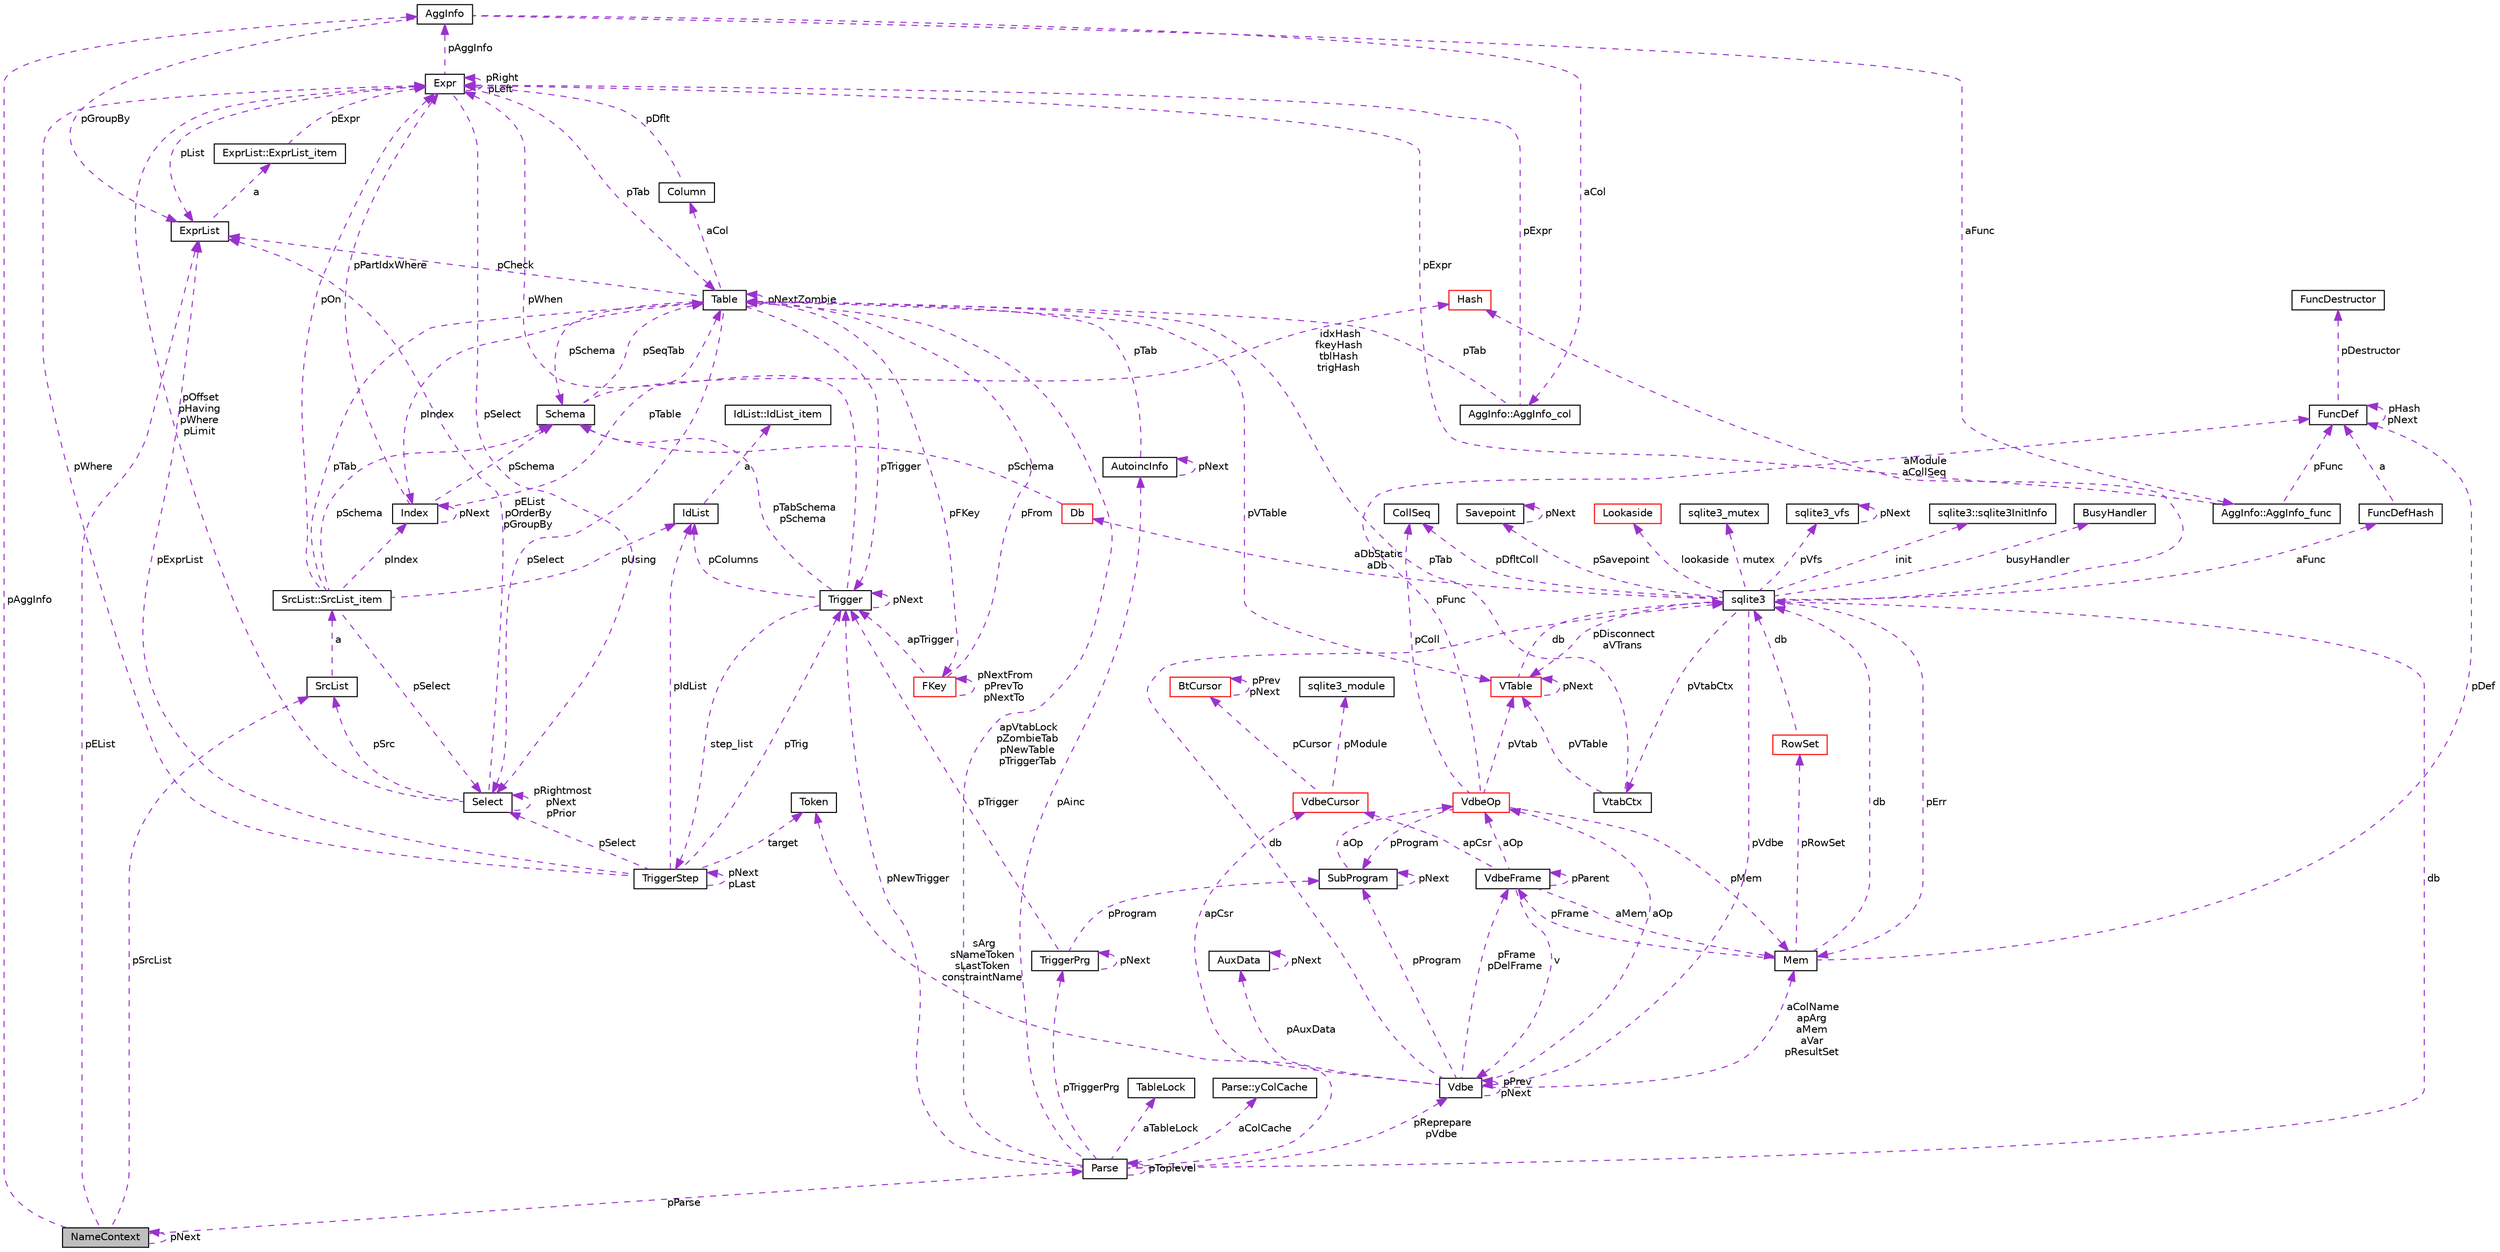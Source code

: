 digraph G
{
 // INTERACTIVE_SVG=YES
  edge [fontname="Helvetica",fontsize="10",labelfontname="Helvetica",labelfontsize="10"];
  node [fontname="Helvetica",fontsize="10",shape=record];
  Node1 [label="NameContext",height=0.2,width=0.4,color="black", fillcolor="grey75", style="filled" fontcolor="black"];
  Node2 -> Node1 [dir="back",color="darkorchid3",fontsize="10",style="dashed",label=" pAggInfo" ,fontname="Helvetica"];
  Node2 [label="AggInfo",height=0.2,width=0.4,color="black", fillcolor="white", style="filled",URL="$d6/d85/struct_agg_info.html"];
  Node3 -> Node2 [dir="back",color="darkorchid3",fontsize="10",style="dashed",label=" aCol" ,fontname="Helvetica"];
  Node3 [label="AggInfo::AggInfo_col",height=0.2,width=0.4,color="black", fillcolor="white", style="filled",URL="$d8/dbd/struct_agg_info_1_1_agg_info__col.html"];
  Node4 -> Node3 [dir="back",color="darkorchid3",fontsize="10",style="dashed",label=" pExpr" ,fontname="Helvetica"];
  Node4 [label="Expr",height=0.2,width=0.4,color="black", fillcolor="white", style="filled",URL="$d1/dbc/struct_expr.html"];
  Node2 -> Node4 [dir="back",color="darkorchid3",fontsize="10",style="dashed",label=" pAggInfo" ,fontname="Helvetica"];
  Node4 -> Node4 [dir="back",color="darkorchid3",fontsize="10",style="dashed",label=" pRight\npLeft" ,fontname="Helvetica"];
  Node5 -> Node4 [dir="back",color="darkorchid3",fontsize="10",style="dashed",label=" pTab" ,fontname="Helvetica"];
  Node5 [label="Table",height=0.2,width=0.4,color="black", fillcolor="white", style="filled",URL="$d5/d0d/struct_table.html"];
  Node6 -> Node5 [dir="back",color="darkorchid3",fontsize="10",style="dashed",label=" pSchema" ,fontname="Helvetica"];
  Node6 [label="Schema",height=0.2,width=0.4,color="black", fillcolor="white", style="filled",URL="$df/d15/struct_schema.html"];
  Node5 -> Node6 [dir="back",color="darkorchid3",fontsize="10",style="dashed",label=" pSeqTab" ,fontname="Helvetica"];
  Node7 -> Node6 [dir="back",color="darkorchid3",fontsize="10",style="dashed",label=" idxHash\nfkeyHash\ntblHash\ntrigHash" ,fontname="Helvetica"];
  Node7 [label="Hash",height=0.2,width=0.4,color="red", fillcolor="white", style="filled",URL="$d2/d7a/struct_hash.html"];
  Node8 -> Node5 [dir="back",color="darkorchid3",fontsize="10",style="dashed",label=" aCol" ,fontname="Helvetica"];
  Node8 [label="Column",height=0.2,width=0.4,color="black", fillcolor="white", style="filled",URL="$d0/d14/struct_column.html"];
  Node4 -> Node8 [dir="back",color="darkorchid3",fontsize="10",style="dashed",label=" pDflt" ,fontname="Helvetica"];
  Node9 -> Node5 [dir="back",color="darkorchid3",fontsize="10",style="dashed",label=" pFKey" ,fontname="Helvetica"];
  Node9 [label="FKey",height=0.2,width=0.4,color="red", fillcolor="white", style="filled",URL="$d0/dbd/struct_f_key.html"];
  Node9 -> Node9 [dir="back",color="darkorchid3",fontsize="10",style="dashed",label=" pNextFrom\npPrevTo\npNextTo" ,fontname="Helvetica"];
  Node5 -> Node9 [dir="back",color="darkorchid3",fontsize="10",style="dashed",label=" pFrom" ,fontname="Helvetica"];
  Node10 -> Node9 [dir="back",color="darkorchid3",fontsize="10",style="dashed",label=" apTrigger" ,fontname="Helvetica"];
  Node10 [label="Trigger",height=0.2,width=0.4,color="black", fillcolor="white", style="filled",URL="$d1/dd9/struct_trigger.html"];
  Node11 -> Node10 [dir="back",color="darkorchid3",fontsize="10",style="dashed",label=" step_list" ,fontname="Helvetica"];
  Node11 [label="TriggerStep",height=0.2,width=0.4,color="black", fillcolor="white", style="filled",URL="$d6/d6c/struct_trigger_step.html"];
  Node11 -> Node11 [dir="back",color="darkorchid3",fontsize="10",style="dashed",label=" pNext\npLast" ,fontname="Helvetica"];
  Node4 -> Node11 [dir="back",color="darkorchid3",fontsize="10",style="dashed",label=" pWhere" ,fontname="Helvetica"];
  Node12 -> Node11 [dir="back",color="darkorchid3",fontsize="10",style="dashed",label=" target" ,fontname="Helvetica"];
  Node12 [label="Token",height=0.2,width=0.4,color="black", fillcolor="white", style="filled",URL="$d9/d27/struct_token.html"];
  Node13 -> Node11 [dir="back",color="darkorchid3",fontsize="10",style="dashed",label=" pIdList" ,fontname="Helvetica"];
  Node13 [label="IdList",height=0.2,width=0.4,color="black", fillcolor="white", style="filled",URL="$d6/d05/struct_id_list.html"];
  Node14 -> Node13 [dir="back",color="darkorchid3",fontsize="10",style="dashed",label=" a" ,fontname="Helvetica"];
  Node14 [label="IdList::IdList_item",height=0.2,width=0.4,color="black", fillcolor="white", style="filled",URL="$d2/d66/struct_id_list_1_1_id_list__item.html"];
  Node15 -> Node11 [dir="back",color="darkorchid3",fontsize="10",style="dashed",label=" pSelect" ,fontname="Helvetica"];
  Node15 [label="Select",height=0.2,width=0.4,color="black", fillcolor="white", style="filled",URL="$d2/d1c/struct_select.html"];
  Node4 -> Node15 [dir="back",color="darkorchid3",fontsize="10",style="dashed",label=" pOffset\npHaving\npWhere\npLimit" ,fontname="Helvetica"];
  Node15 -> Node15 [dir="back",color="darkorchid3",fontsize="10",style="dashed",label=" pRightmost\npNext\npPrior" ,fontname="Helvetica"];
  Node16 -> Node15 [dir="back",color="darkorchid3",fontsize="10",style="dashed",label=" pSrc" ,fontname="Helvetica"];
  Node16 [label="SrcList",height=0.2,width=0.4,color="black", fillcolor="white", style="filled",URL="$dc/dc1/struct_src_list.html"];
  Node17 -> Node16 [dir="back",color="darkorchid3",fontsize="10",style="dashed",label=" a" ,fontname="Helvetica"];
  Node17 [label="SrcList::SrcList_item",height=0.2,width=0.4,color="black", fillcolor="white", style="filled",URL="$d4/dc2/struct_src_list_1_1_src_list__item.html"];
  Node6 -> Node17 [dir="back",color="darkorchid3",fontsize="10",style="dashed",label=" pSchema" ,fontname="Helvetica"];
  Node4 -> Node17 [dir="back",color="darkorchid3",fontsize="10",style="dashed",label=" pOn" ,fontname="Helvetica"];
  Node13 -> Node17 [dir="back",color="darkorchid3",fontsize="10",style="dashed",label=" pUsing" ,fontname="Helvetica"];
  Node5 -> Node17 [dir="back",color="darkorchid3",fontsize="10",style="dashed",label=" pTab" ,fontname="Helvetica"];
  Node15 -> Node17 [dir="back",color="darkorchid3",fontsize="10",style="dashed",label=" pSelect" ,fontname="Helvetica"];
  Node18 -> Node17 [dir="back",color="darkorchid3",fontsize="10",style="dashed",label=" pIndex" ,fontname="Helvetica"];
  Node18 [label="Index",height=0.2,width=0.4,color="black", fillcolor="white", style="filled",URL="$dc/d6f/struct_index.html"];
  Node6 -> Node18 [dir="back",color="darkorchid3",fontsize="10",style="dashed",label=" pSchema" ,fontname="Helvetica"];
  Node4 -> Node18 [dir="back",color="darkorchid3",fontsize="10",style="dashed",label=" pPartIdxWhere" ,fontname="Helvetica"];
  Node5 -> Node18 [dir="back",color="darkorchid3",fontsize="10",style="dashed",label=" pTable" ,fontname="Helvetica"];
  Node18 -> Node18 [dir="back",color="darkorchid3",fontsize="10",style="dashed",label=" pNext" ,fontname="Helvetica"];
  Node19 -> Node15 [dir="back",color="darkorchid3",fontsize="10",style="dashed",label=" pEList\npOrderBy\npGroupBy" ,fontname="Helvetica"];
  Node19 [label="ExprList",height=0.2,width=0.4,color="black", fillcolor="white", style="filled",URL="$de/d20/struct_expr_list.html"];
  Node20 -> Node19 [dir="back",color="darkorchid3",fontsize="10",style="dashed",label=" a" ,fontname="Helvetica"];
  Node20 [label="ExprList::ExprList_item",height=0.2,width=0.4,color="black", fillcolor="white", style="filled",URL="$d8/d73/struct_expr_list_1_1_expr_list__item.html"];
  Node4 -> Node20 [dir="back",color="darkorchid3",fontsize="10",style="dashed",label=" pExpr" ,fontname="Helvetica"];
  Node10 -> Node11 [dir="back",color="darkorchid3",fontsize="10",style="dashed",label=" pTrig" ,fontname="Helvetica"];
  Node19 -> Node11 [dir="back",color="darkorchid3",fontsize="10",style="dashed",label=" pExprList" ,fontname="Helvetica"];
  Node6 -> Node10 [dir="back",color="darkorchid3",fontsize="10",style="dashed",label=" pTabSchema\npSchema" ,fontname="Helvetica"];
  Node4 -> Node10 [dir="back",color="darkorchid3",fontsize="10",style="dashed",label=" pWhen" ,fontname="Helvetica"];
  Node13 -> Node10 [dir="back",color="darkorchid3",fontsize="10",style="dashed",label=" pColumns" ,fontname="Helvetica"];
  Node10 -> Node10 [dir="back",color="darkorchid3",fontsize="10",style="dashed",label=" pNext" ,fontname="Helvetica"];
  Node21 -> Node5 [dir="back",color="darkorchid3",fontsize="10",style="dashed",label=" pVTable" ,fontname="Helvetica"];
  Node21 [label="VTable",height=0.2,width=0.4,color="red", fillcolor="white", style="filled",URL="$db/d7e/struct_v_table.html"];
  Node22 -> Node21 [dir="back",color="darkorchid3",fontsize="10",style="dashed",label=" db" ,fontname="Helvetica"];
  Node22 [label="sqlite3",height=0.2,width=0.4,color="black", fillcolor="white", style="filled",URL="$d9/dcd/structsqlite3.html"];
  Node23 -> Node22 [dir="back",color="darkorchid3",fontsize="10",style="dashed",label=" pErr" ,fontname="Helvetica"];
  Node23 [label="Mem",height=0.2,width=0.4,color="black", fillcolor="white", style="filled",URL="$df/d48/struct_mem.html"];
  Node22 -> Node23 [dir="back",color="darkorchid3",fontsize="10",style="dashed",label=" db" ,fontname="Helvetica"];
  Node24 -> Node23 [dir="back",color="darkorchid3",fontsize="10",style="dashed",label=" pFrame" ,fontname="Helvetica"];
  Node24 [label="VdbeFrame",height=0.2,width=0.4,color="black", fillcolor="white", style="filled",URL="$de/d74/struct_vdbe_frame.html"];
  Node23 -> Node24 [dir="back",color="darkorchid3",fontsize="10",style="dashed",label=" aMem" ,fontname="Helvetica"];
  Node25 -> Node24 [dir="back",color="darkorchid3",fontsize="10",style="dashed",label=" v" ,fontname="Helvetica"];
  Node25 [label="Vdbe",height=0.2,width=0.4,color="black", fillcolor="white", style="filled",URL="$db/df8/struct_vdbe.html"];
  Node25 -> Node25 [dir="back",color="darkorchid3",fontsize="10",style="dashed",label=" pPrev\npNext" ,fontname="Helvetica"];
  Node23 -> Node25 [dir="back",color="darkorchid3",fontsize="10",style="dashed",label=" aColName\napArg\naMem\naVar\npResultSet" ,fontname="Helvetica"];
  Node22 -> Node25 [dir="back",color="darkorchid3",fontsize="10",style="dashed",label=" db" ,fontname="Helvetica"];
  Node24 -> Node25 [dir="back",color="darkorchid3",fontsize="10",style="dashed",label=" pFrame\npDelFrame" ,fontname="Helvetica"];
  Node26 -> Node25 [dir="back",color="darkorchid3",fontsize="10",style="dashed",label=" pAuxData" ,fontname="Helvetica"];
  Node26 [label="AuxData",height=0.2,width=0.4,color="black", fillcolor="white", style="filled",URL="$d5/d59/struct_aux_data.html"];
  Node26 -> Node26 [dir="back",color="darkorchid3",fontsize="10",style="dashed",label=" pNext" ,fontname="Helvetica"];
  Node27 -> Node25 [dir="back",color="darkorchid3",fontsize="10",style="dashed",label=" pProgram" ,fontname="Helvetica"];
  Node27 [label="SubProgram",height=0.2,width=0.4,color="black", fillcolor="white", style="filled",URL="$d4/d16/struct_sub_program.html"];
  Node27 -> Node27 [dir="back",color="darkorchid3",fontsize="10",style="dashed",label=" pNext" ,fontname="Helvetica"];
  Node28 -> Node27 [dir="back",color="darkorchid3",fontsize="10",style="dashed",label=" aOp" ,fontname="Helvetica"];
  Node28 [label="VdbeOp",height=0.2,width=0.4,color="red", fillcolor="white", style="filled",URL="$d2/dd9/struct_vdbe_op.html"];
  Node23 -> Node28 [dir="back",color="darkorchid3",fontsize="10",style="dashed",label=" pMem" ,fontname="Helvetica"];
  Node29 -> Node28 [dir="back",color="darkorchid3",fontsize="10",style="dashed",label=" pColl" ,fontname="Helvetica"];
  Node29 [label="CollSeq",height=0.2,width=0.4,color="black", fillcolor="white", style="filled",URL="$d0/d7d/struct_coll_seq.html"];
  Node21 -> Node28 [dir="back",color="darkorchid3",fontsize="10",style="dashed",label=" pVtab" ,fontname="Helvetica"];
  Node27 -> Node28 [dir="back",color="darkorchid3",fontsize="10",style="dashed",label=" pProgram" ,fontname="Helvetica"];
  Node30 -> Node28 [dir="back",color="darkorchid3",fontsize="10",style="dashed",label=" pFunc" ,fontname="Helvetica"];
  Node30 [label="FuncDef",height=0.2,width=0.4,color="black", fillcolor="white", style="filled",URL="$df/d38/struct_func_def.html"];
  Node31 -> Node30 [dir="back",color="darkorchid3",fontsize="10",style="dashed",label=" pDestructor" ,fontname="Helvetica"];
  Node31 [label="FuncDestructor",height=0.2,width=0.4,color="black", fillcolor="white", style="filled",URL="$d5/da4/struct_func_destructor.html"];
  Node30 -> Node30 [dir="back",color="darkorchid3",fontsize="10",style="dashed",label=" pHash\npNext" ,fontname="Helvetica"];
  Node32 -> Node25 [dir="back",color="darkorchid3",fontsize="10",style="dashed",label=" apCsr" ,fontname="Helvetica"];
  Node32 [label="VdbeCursor",height=0.2,width=0.4,color="red", fillcolor="white", style="filled",URL="$d5/dd1/struct_vdbe_cursor.html"];
  Node33 -> Node32 [dir="back",color="darkorchid3",fontsize="10",style="dashed",label=" pCursor" ,fontname="Helvetica"];
  Node33 [label="BtCursor",height=0.2,width=0.4,color="red", fillcolor="white", style="filled",URL="$db/d2c/struct_bt_cursor.html"];
  Node33 -> Node33 [dir="back",color="darkorchid3",fontsize="10",style="dashed",label=" pPrev\npNext" ,fontname="Helvetica"];
  Node34 -> Node32 [dir="back",color="darkorchid3",fontsize="10",style="dashed",label=" pModule" ,fontname="Helvetica"];
  Node34 [label="sqlite3_module",height=0.2,width=0.4,color="black", fillcolor="white", style="filled",URL="$dd/de4/structsqlite3__module.html"];
  Node28 -> Node25 [dir="back",color="darkorchid3",fontsize="10",style="dashed",label=" aOp" ,fontname="Helvetica"];
  Node24 -> Node24 [dir="back",color="darkorchid3",fontsize="10",style="dashed",label=" pParent" ,fontname="Helvetica"];
  Node32 -> Node24 [dir="back",color="darkorchid3",fontsize="10",style="dashed",label=" apCsr" ,fontname="Helvetica"];
  Node28 -> Node24 [dir="back",color="darkorchid3",fontsize="10",style="dashed",label=" aOp" ,fontname="Helvetica"];
  Node35 -> Node23 [dir="back",color="darkorchid3",fontsize="10",style="dashed",label=" pRowSet" ,fontname="Helvetica"];
  Node35 [label="RowSet",height=0.2,width=0.4,color="red", fillcolor="white", style="filled",URL="$d5/d67/struct_row_set.html"];
  Node22 -> Node35 [dir="back",color="darkorchid3",fontsize="10",style="dashed",label=" db" ,fontname="Helvetica"];
  Node30 -> Node23 [dir="back",color="darkorchid3",fontsize="10",style="dashed",label=" pDef" ,fontname="Helvetica"];
  Node25 -> Node22 [dir="back",color="darkorchid3",fontsize="10",style="dashed",label=" pVdbe" ,fontname="Helvetica"];
  Node36 -> Node22 [dir="back",color="darkorchid3",fontsize="10",style="dashed",label=" pSavepoint" ,fontname="Helvetica"];
  Node36 [label="Savepoint",height=0.2,width=0.4,color="black", fillcolor="white", style="filled",URL="$db/dde/struct_savepoint.html"];
  Node36 -> Node36 [dir="back",color="darkorchid3",fontsize="10",style="dashed",label=" pNext" ,fontname="Helvetica"];
  Node37 -> Node22 [dir="back",color="darkorchid3",fontsize="10",style="dashed",label=" aFunc" ,fontname="Helvetica"];
  Node37 [label="FuncDefHash",height=0.2,width=0.4,color="black", fillcolor="white", style="filled",URL="$db/dfc/struct_func_def_hash.html"];
  Node30 -> Node37 [dir="back",color="darkorchid3",fontsize="10",style="dashed",label=" a" ,fontname="Helvetica"];
  Node38 -> Node22 [dir="back",color="darkorchid3",fontsize="10",style="dashed",label=" lookaside" ,fontname="Helvetica"];
  Node38 [label="Lookaside",height=0.2,width=0.4,color="red", fillcolor="white", style="filled",URL="$d4/d8a/struct_lookaside.html"];
  Node39 -> Node22 [dir="back",color="darkorchid3",fontsize="10",style="dashed",label=" mutex" ,fontname="Helvetica"];
  Node39 [label="sqlite3_mutex",height=0.2,width=0.4,color="black", fillcolor="white", style="filled",URL="$d5/d3c/structsqlite3__mutex.html"];
  Node40 -> Node22 [dir="back",color="darkorchid3",fontsize="10",style="dashed",label=" pVfs" ,fontname="Helvetica"];
  Node40 [label="sqlite3_vfs",height=0.2,width=0.4,color="black", fillcolor="white", style="filled",URL="$d3/d36/structsqlite3__vfs.html"];
  Node40 -> Node40 [dir="back",color="darkorchid3",fontsize="10",style="dashed",label=" pNext" ,fontname="Helvetica"];
  Node41 -> Node22 [dir="back",color="darkorchid3",fontsize="10",style="dashed",label=" init" ,fontname="Helvetica"];
  Node41 [label="sqlite3::sqlite3InitInfo",height=0.2,width=0.4,color="black", fillcolor="white", style="filled",URL="$d7/d84/structsqlite3_1_1sqlite3_init_info.html"];
  Node42 -> Node22 [dir="back",color="darkorchid3",fontsize="10",style="dashed",label=" busyHandler" ,fontname="Helvetica"];
  Node42 [label="BusyHandler",height=0.2,width=0.4,color="black", fillcolor="white", style="filled",URL="$d4/d89/struct_busy_handler.html"];
  Node43 -> Node22 [dir="back",color="darkorchid3",fontsize="10",style="dashed",label=" pVtabCtx" ,fontname="Helvetica"];
  Node43 [label="VtabCtx",height=0.2,width=0.4,color="black", fillcolor="white", style="filled",URL="$de/dae/struct_vtab_ctx.html"];
  Node21 -> Node43 [dir="back",color="darkorchid3",fontsize="10",style="dashed",label=" pVTable" ,fontname="Helvetica"];
  Node5 -> Node43 [dir="back",color="darkorchid3",fontsize="10",style="dashed",label=" pTab" ,fontname="Helvetica"];
  Node29 -> Node22 [dir="back",color="darkorchid3",fontsize="10",style="dashed",label=" pDfltColl" ,fontname="Helvetica"];
  Node21 -> Node22 [dir="back",color="darkorchid3",fontsize="10",style="dashed",label=" pDisconnect\naVTrans" ,fontname="Helvetica"];
  Node44 -> Node22 [dir="back",color="darkorchid3",fontsize="10",style="dashed",label=" aDbStatic\naDb" ,fontname="Helvetica"];
  Node44 [label="Db",height=0.2,width=0.4,color="red", fillcolor="white", style="filled",URL="$db/dd1/struct_db.html"];
  Node6 -> Node44 [dir="back",color="darkorchid3",fontsize="10",style="dashed",label=" pSchema" ,fontname="Helvetica"];
  Node7 -> Node22 [dir="back",color="darkorchid3",fontsize="10",style="dashed",label=" aModule\naCollSeq" ,fontname="Helvetica"];
  Node21 -> Node21 [dir="back",color="darkorchid3",fontsize="10",style="dashed",label=" pNext" ,fontname="Helvetica"];
  Node5 -> Node5 [dir="back",color="darkorchid3",fontsize="10",style="dashed",label=" pNextZombie" ,fontname="Helvetica"];
  Node10 -> Node5 [dir="back",color="darkorchid3",fontsize="10",style="dashed",label=" pTrigger" ,fontname="Helvetica"];
  Node15 -> Node5 [dir="back",color="darkorchid3",fontsize="10",style="dashed",label=" pSelect" ,fontname="Helvetica"];
  Node19 -> Node5 [dir="back",color="darkorchid3",fontsize="10",style="dashed",label=" pCheck" ,fontname="Helvetica"];
  Node18 -> Node5 [dir="back",color="darkorchid3",fontsize="10",style="dashed",label=" pIndex" ,fontname="Helvetica"];
  Node15 -> Node4 [dir="back",color="darkorchid3",fontsize="10",style="dashed",label=" pSelect" ,fontname="Helvetica"];
  Node19 -> Node4 [dir="back",color="darkorchid3",fontsize="10",style="dashed",label=" pList" ,fontname="Helvetica"];
  Node5 -> Node3 [dir="back",color="darkorchid3",fontsize="10",style="dashed",label=" pTab" ,fontname="Helvetica"];
  Node45 -> Node2 [dir="back",color="darkorchid3",fontsize="10",style="dashed",label=" aFunc" ,fontname="Helvetica"];
  Node45 [label="AggInfo::AggInfo_func",height=0.2,width=0.4,color="black", fillcolor="white", style="filled",URL="$de/d24/struct_agg_info_1_1_agg_info__func.html"];
  Node4 -> Node45 [dir="back",color="darkorchid3",fontsize="10",style="dashed",label=" pExpr" ,fontname="Helvetica"];
  Node30 -> Node45 [dir="back",color="darkorchid3",fontsize="10",style="dashed",label=" pFunc" ,fontname="Helvetica"];
  Node19 -> Node2 [dir="back",color="darkorchid3",fontsize="10",style="dashed",label=" pGroupBy" ,fontname="Helvetica"];
  Node1 -> Node1 [dir="back",color="darkorchid3",fontsize="10",style="dashed",label=" pNext" ,fontname="Helvetica"];
  Node16 -> Node1 [dir="back",color="darkorchid3",fontsize="10",style="dashed",label=" pSrcList" ,fontname="Helvetica"];
  Node19 -> Node1 [dir="back",color="darkorchid3",fontsize="10",style="dashed",label=" pEList" ,fontname="Helvetica"];
  Node46 -> Node1 [dir="back",color="darkorchid3",fontsize="10",style="dashed",label=" pParse" ,fontname="Helvetica"];
  Node46 [label="Parse",height=0.2,width=0.4,color="black", fillcolor="white", style="filled",URL="$d6/dea/struct_parse.html"];
  Node25 -> Node46 [dir="back",color="darkorchid3",fontsize="10",style="dashed",label=" pReprepare\npVdbe" ,fontname="Helvetica"];
  Node22 -> Node46 [dir="back",color="darkorchid3",fontsize="10",style="dashed",label=" db" ,fontname="Helvetica"];
  Node47 -> Node46 [dir="back",color="darkorchid3",fontsize="10",style="dashed",label=" aTableLock" ,fontname="Helvetica"];
  Node47 [label="TableLock",height=0.2,width=0.4,color="black", fillcolor="white", style="filled",URL="$df/de3/struct_table_lock.html"];
  Node12 -> Node46 [dir="back",color="darkorchid3",fontsize="10",style="dashed",label=" sArg\nsNameToken\nsLastToken\nconstraintName" ,fontname="Helvetica"];
  Node48 -> Node46 [dir="back",color="darkorchid3",fontsize="10",style="dashed",label=" aColCache" ,fontname="Helvetica"];
  Node48 [label="Parse::yColCache",height=0.2,width=0.4,color="black", fillcolor="white", style="filled",URL="$dd/de3/struct_parse_1_1y_col_cache.html"];
  Node5 -> Node46 [dir="back",color="darkorchid3",fontsize="10",style="dashed",label=" apVtabLock\npZombieTab\npNewTable\npTriggerTab" ,fontname="Helvetica"];
  Node10 -> Node46 [dir="back",color="darkorchid3",fontsize="10",style="dashed",label=" pNewTrigger" ,fontname="Helvetica"];
  Node49 -> Node46 [dir="back",color="darkorchid3",fontsize="10",style="dashed",label=" pTriggerPrg" ,fontname="Helvetica"];
  Node49 [label="TriggerPrg",height=0.2,width=0.4,color="black", fillcolor="white", style="filled",URL="$d4/da6/struct_trigger_prg.html"];
  Node27 -> Node49 [dir="back",color="darkorchid3",fontsize="10",style="dashed",label=" pProgram" ,fontname="Helvetica"];
  Node10 -> Node49 [dir="back",color="darkorchid3",fontsize="10",style="dashed",label=" pTrigger" ,fontname="Helvetica"];
  Node49 -> Node49 [dir="back",color="darkorchid3",fontsize="10",style="dashed",label=" pNext" ,fontname="Helvetica"];
  Node50 -> Node46 [dir="back",color="darkorchid3",fontsize="10",style="dashed",label=" pAinc" ,fontname="Helvetica"];
  Node50 [label="AutoincInfo",height=0.2,width=0.4,color="black", fillcolor="white", style="filled",URL="$d9/d68/struct_autoinc_info.html"];
  Node5 -> Node50 [dir="back",color="darkorchid3",fontsize="10",style="dashed",label=" pTab" ,fontname="Helvetica"];
  Node50 -> Node50 [dir="back",color="darkorchid3",fontsize="10",style="dashed",label=" pNext" ,fontname="Helvetica"];
  Node46 -> Node46 [dir="back",color="darkorchid3",fontsize="10",style="dashed",label=" pToplevel" ,fontname="Helvetica"];
}
